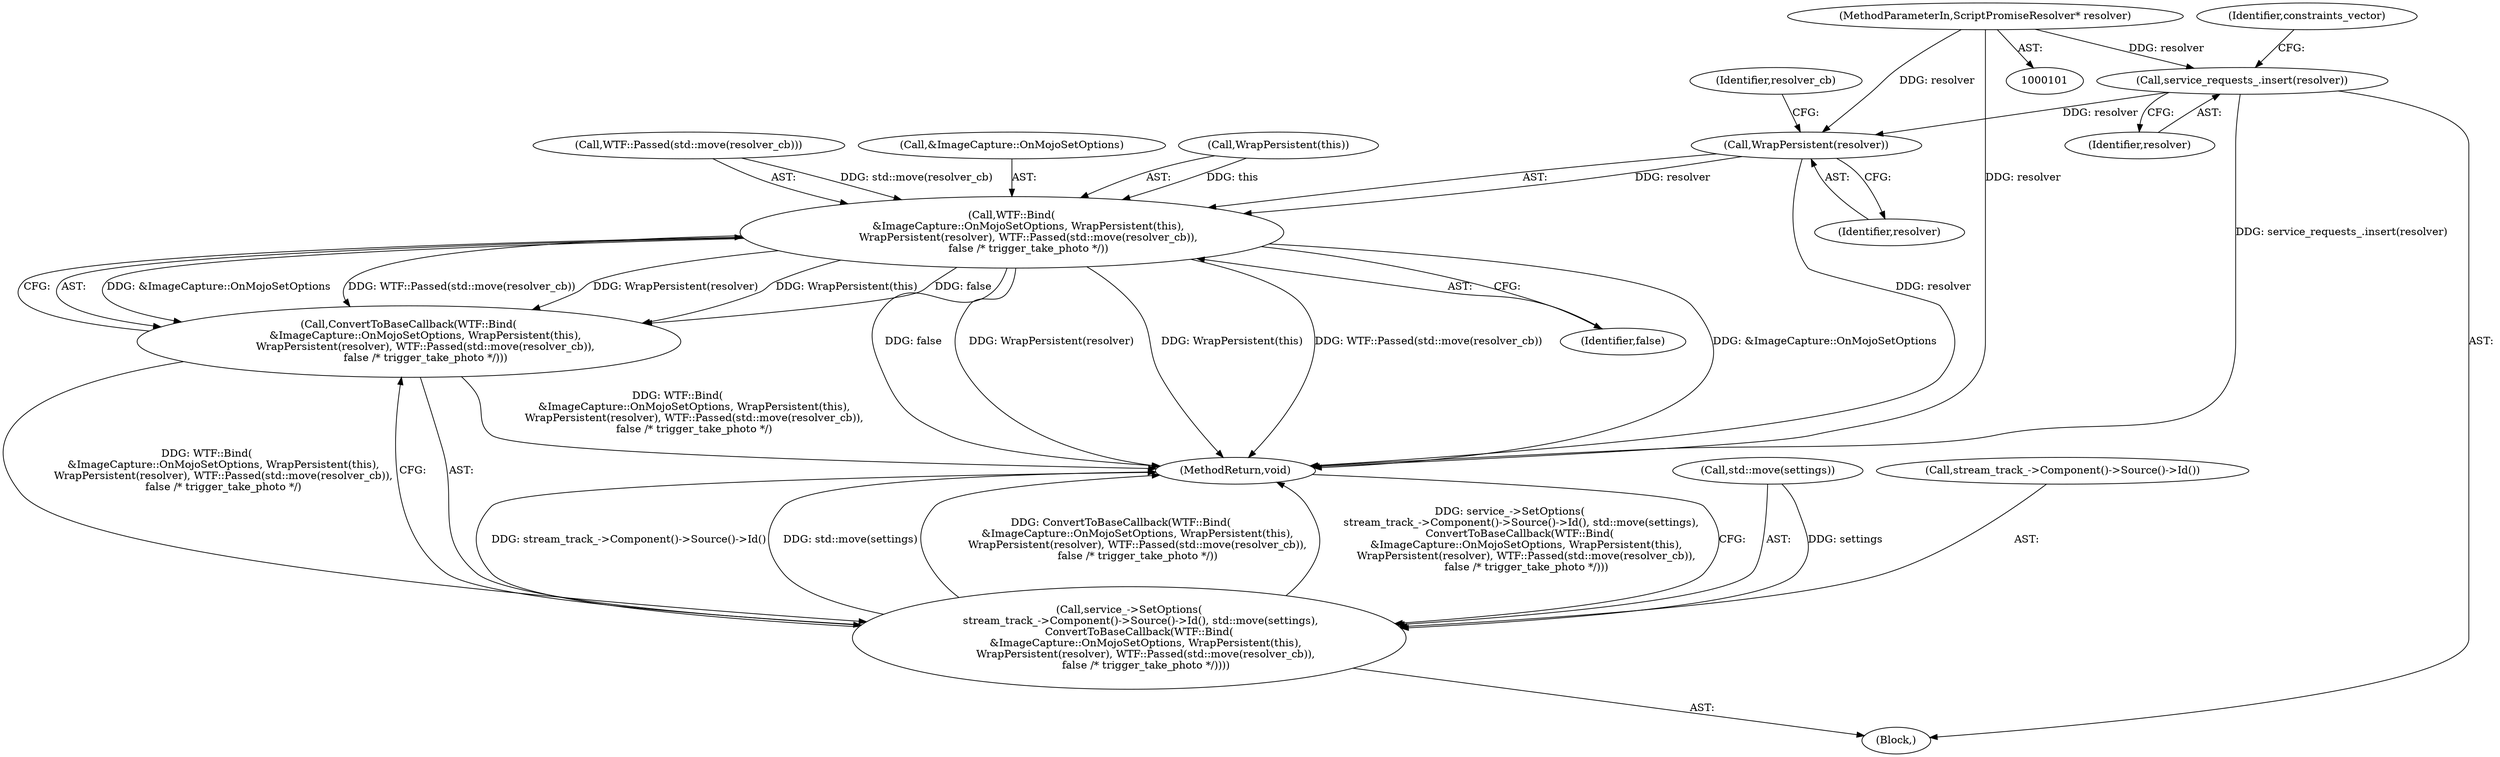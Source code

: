 digraph "0_Chrome_84ca1ee18bbc32f3cb035d071e8271e064dfd4d7_0@pointer" {
"1000685" [label="(Call,WrapPersistent(resolver))"];
"1000661" [label="(Call,service_requests_.insert(resolver))"];
"1000102" [label="(MethodParameterIn,ScriptPromiseResolver* resolver)"];
"1000680" [label="(Call,WTF::Bind(\n          &ImageCapture::OnMojoSetOptions, WrapPersistent(this),\n          WrapPersistent(resolver), WTF::Passed(std::move(resolver_cb)),\n          false /* trigger_take_photo */))"];
"1000679" [label="(Call,ConvertToBaseCallback(WTF::Bind(\n          &ImageCapture::OnMojoSetOptions, WrapPersistent(this),\n          WrapPersistent(resolver), WTF::Passed(std::move(resolver_cb)),\n          false /* trigger_take_photo */)))"];
"1000675" [label="(Call,service_->SetOptions(\n       stream_track_->Component()->Source()->Id(), std::move(settings),\n      ConvertToBaseCallback(WTF::Bind(\n          &ImageCapture::OnMojoSetOptions, WrapPersistent(this),\n          WrapPersistent(resolver), WTF::Passed(std::move(resolver_cb)),\n          false /* trigger_take_photo */))))"];
"1000102" [label="(MethodParameterIn,ScriptPromiseResolver* resolver)"];
"1000690" [label="(Identifier,false)"];
"1000687" [label="(Call,WTF::Passed(std::move(resolver_cb)))"];
"1000685" [label="(Call,WrapPersistent(resolver))"];
"1000680" [label="(Call,WTF::Bind(\n          &ImageCapture::OnMojoSetOptions, WrapPersistent(this),\n          WrapPersistent(resolver), WTF::Passed(std::move(resolver_cb)),\n          false /* trigger_take_photo */))"];
"1000661" [label="(Call,service_requests_.insert(resolver))"];
"1000679" [label="(Call,ConvertToBaseCallback(WTF::Bind(\n          &ImageCapture::OnMojoSetOptions, WrapPersistent(this),\n          WrapPersistent(resolver), WTF::Passed(std::move(resolver_cb)),\n          false /* trigger_take_photo */)))"];
"1000691" [label="(MethodReturn,void)"];
"1000665" [label="(Identifier,constraints_vector)"];
"1000681" [label="(Call,&ImageCapture::OnMojoSetOptions)"];
"1000675" [label="(Call,service_->SetOptions(\n       stream_track_->Component()->Source()->Id(), std::move(settings),\n      ConvertToBaseCallback(WTF::Bind(\n          &ImageCapture::OnMojoSetOptions, WrapPersistent(this),\n          WrapPersistent(resolver), WTF::Passed(std::move(resolver_cb)),\n          false /* trigger_take_photo */))))"];
"1000683" [label="(Call,WrapPersistent(this))"];
"1000686" [label="(Identifier,resolver)"];
"1000677" [label="(Call,std::move(settings))"];
"1000676" [label="(Call,stream_track_->Component()->Source()->Id())"];
"1000104" [label="(Block,)"];
"1000662" [label="(Identifier,resolver)"];
"1000689" [label="(Identifier,resolver_cb)"];
"1000685" -> "1000680"  [label="AST: "];
"1000685" -> "1000686"  [label="CFG: "];
"1000686" -> "1000685"  [label="AST: "];
"1000689" -> "1000685"  [label="CFG: "];
"1000685" -> "1000691"  [label="DDG: resolver"];
"1000685" -> "1000680"  [label="DDG: resolver"];
"1000661" -> "1000685"  [label="DDG: resolver"];
"1000102" -> "1000685"  [label="DDG: resolver"];
"1000661" -> "1000104"  [label="AST: "];
"1000661" -> "1000662"  [label="CFG: "];
"1000662" -> "1000661"  [label="AST: "];
"1000665" -> "1000661"  [label="CFG: "];
"1000661" -> "1000691"  [label="DDG: service_requests_.insert(resolver)"];
"1000102" -> "1000661"  [label="DDG: resolver"];
"1000102" -> "1000101"  [label="AST: "];
"1000102" -> "1000691"  [label="DDG: resolver"];
"1000680" -> "1000679"  [label="AST: "];
"1000680" -> "1000690"  [label="CFG: "];
"1000681" -> "1000680"  [label="AST: "];
"1000683" -> "1000680"  [label="AST: "];
"1000687" -> "1000680"  [label="AST: "];
"1000690" -> "1000680"  [label="AST: "];
"1000679" -> "1000680"  [label="CFG: "];
"1000680" -> "1000691"  [label="DDG: &ImageCapture::OnMojoSetOptions"];
"1000680" -> "1000691"  [label="DDG: false"];
"1000680" -> "1000691"  [label="DDG: WrapPersistent(resolver)"];
"1000680" -> "1000691"  [label="DDG: WrapPersistent(this)"];
"1000680" -> "1000691"  [label="DDG: WTF::Passed(std::move(resolver_cb))"];
"1000680" -> "1000679"  [label="DDG: &ImageCapture::OnMojoSetOptions"];
"1000680" -> "1000679"  [label="DDG: WTF::Passed(std::move(resolver_cb))"];
"1000680" -> "1000679"  [label="DDG: WrapPersistent(resolver)"];
"1000680" -> "1000679"  [label="DDG: WrapPersistent(this)"];
"1000680" -> "1000679"  [label="DDG: false"];
"1000683" -> "1000680"  [label="DDG: this"];
"1000687" -> "1000680"  [label="DDG: std::move(resolver_cb)"];
"1000679" -> "1000675"  [label="AST: "];
"1000675" -> "1000679"  [label="CFG: "];
"1000679" -> "1000691"  [label="DDG: WTF::Bind(\n          &ImageCapture::OnMojoSetOptions, WrapPersistent(this),\n          WrapPersistent(resolver), WTF::Passed(std::move(resolver_cb)),\n          false /* trigger_take_photo */)"];
"1000679" -> "1000675"  [label="DDG: WTF::Bind(\n          &ImageCapture::OnMojoSetOptions, WrapPersistent(this),\n          WrapPersistent(resolver), WTF::Passed(std::move(resolver_cb)),\n          false /* trigger_take_photo */)"];
"1000675" -> "1000104"  [label="AST: "];
"1000676" -> "1000675"  [label="AST: "];
"1000677" -> "1000675"  [label="AST: "];
"1000691" -> "1000675"  [label="CFG: "];
"1000675" -> "1000691"  [label="DDG: stream_track_->Component()->Source()->Id()"];
"1000675" -> "1000691"  [label="DDG: std::move(settings)"];
"1000675" -> "1000691"  [label="DDG: ConvertToBaseCallback(WTF::Bind(\n          &ImageCapture::OnMojoSetOptions, WrapPersistent(this),\n          WrapPersistent(resolver), WTF::Passed(std::move(resolver_cb)),\n          false /* trigger_take_photo */))"];
"1000675" -> "1000691"  [label="DDG: service_->SetOptions(\n       stream_track_->Component()->Source()->Id(), std::move(settings),\n      ConvertToBaseCallback(WTF::Bind(\n          &ImageCapture::OnMojoSetOptions, WrapPersistent(this),\n          WrapPersistent(resolver), WTF::Passed(std::move(resolver_cb)),\n          false /* trigger_take_photo */)))"];
"1000677" -> "1000675"  [label="DDG: settings"];
}

